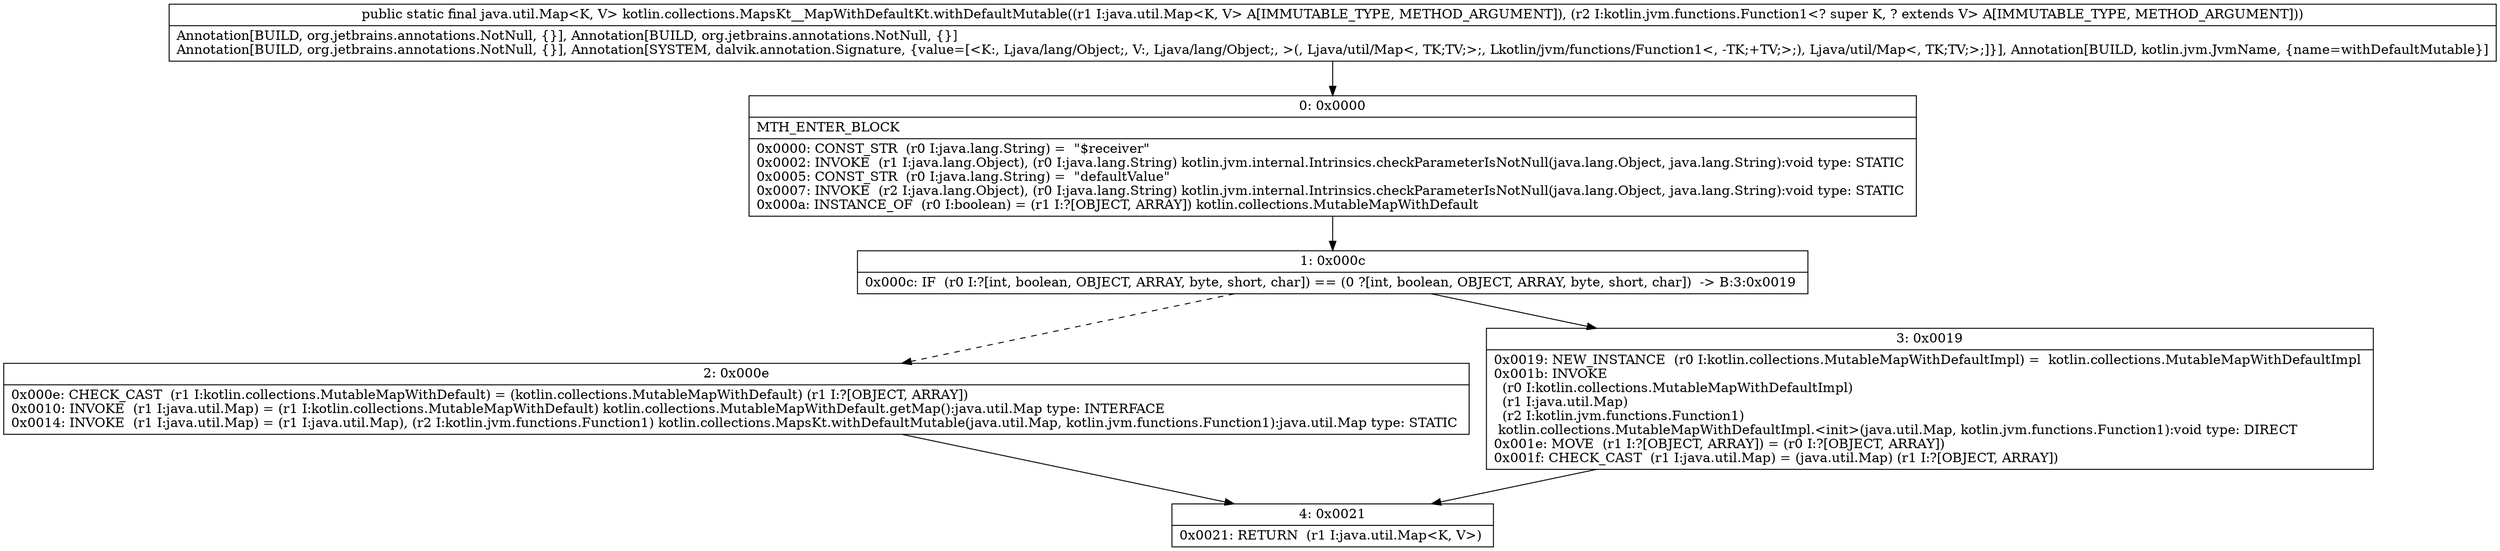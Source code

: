 digraph "CFG forkotlin.collections.MapsKt__MapWithDefaultKt.withDefaultMutable(Ljava\/util\/Map;Lkotlin\/jvm\/functions\/Function1;)Ljava\/util\/Map;" {
Node_0 [shape=record,label="{0\:\ 0x0000|MTH_ENTER_BLOCK\l|0x0000: CONST_STR  (r0 I:java.lang.String) =  \"$receiver\" \l0x0002: INVOKE  (r1 I:java.lang.Object), (r0 I:java.lang.String) kotlin.jvm.internal.Intrinsics.checkParameterIsNotNull(java.lang.Object, java.lang.String):void type: STATIC \l0x0005: CONST_STR  (r0 I:java.lang.String) =  \"defaultValue\" \l0x0007: INVOKE  (r2 I:java.lang.Object), (r0 I:java.lang.String) kotlin.jvm.internal.Intrinsics.checkParameterIsNotNull(java.lang.Object, java.lang.String):void type: STATIC \l0x000a: INSTANCE_OF  (r0 I:boolean) = (r1 I:?[OBJECT, ARRAY]) kotlin.collections.MutableMapWithDefault \l}"];
Node_1 [shape=record,label="{1\:\ 0x000c|0x000c: IF  (r0 I:?[int, boolean, OBJECT, ARRAY, byte, short, char]) == (0 ?[int, boolean, OBJECT, ARRAY, byte, short, char])  \-\> B:3:0x0019 \l}"];
Node_2 [shape=record,label="{2\:\ 0x000e|0x000e: CHECK_CAST  (r1 I:kotlin.collections.MutableMapWithDefault) = (kotlin.collections.MutableMapWithDefault) (r1 I:?[OBJECT, ARRAY]) \l0x0010: INVOKE  (r1 I:java.util.Map) = (r1 I:kotlin.collections.MutableMapWithDefault) kotlin.collections.MutableMapWithDefault.getMap():java.util.Map type: INTERFACE \l0x0014: INVOKE  (r1 I:java.util.Map) = (r1 I:java.util.Map), (r2 I:kotlin.jvm.functions.Function1) kotlin.collections.MapsKt.withDefaultMutable(java.util.Map, kotlin.jvm.functions.Function1):java.util.Map type: STATIC \l}"];
Node_3 [shape=record,label="{3\:\ 0x0019|0x0019: NEW_INSTANCE  (r0 I:kotlin.collections.MutableMapWithDefaultImpl) =  kotlin.collections.MutableMapWithDefaultImpl \l0x001b: INVOKE  \l  (r0 I:kotlin.collections.MutableMapWithDefaultImpl)\l  (r1 I:java.util.Map)\l  (r2 I:kotlin.jvm.functions.Function1)\l kotlin.collections.MutableMapWithDefaultImpl.\<init\>(java.util.Map, kotlin.jvm.functions.Function1):void type: DIRECT \l0x001e: MOVE  (r1 I:?[OBJECT, ARRAY]) = (r0 I:?[OBJECT, ARRAY]) \l0x001f: CHECK_CAST  (r1 I:java.util.Map) = (java.util.Map) (r1 I:?[OBJECT, ARRAY]) \l}"];
Node_4 [shape=record,label="{4\:\ 0x0021|0x0021: RETURN  (r1 I:java.util.Map\<K, V\>) \l}"];
MethodNode[shape=record,label="{public static final java.util.Map\<K, V\> kotlin.collections.MapsKt__MapWithDefaultKt.withDefaultMutable((r1 I:java.util.Map\<K, V\> A[IMMUTABLE_TYPE, METHOD_ARGUMENT]), (r2 I:kotlin.jvm.functions.Function1\<? super K, ? extends V\> A[IMMUTABLE_TYPE, METHOD_ARGUMENT]))  | Annotation[BUILD, org.jetbrains.annotations.NotNull, \{\}], Annotation[BUILD, org.jetbrains.annotations.NotNull, \{\}]\lAnnotation[BUILD, org.jetbrains.annotations.NotNull, \{\}], Annotation[SYSTEM, dalvik.annotation.Signature, \{value=[\<K:, Ljava\/lang\/Object;, V:, Ljava\/lang\/Object;, \>(, Ljava\/util\/Map\<, TK;TV;\>;, Lkotlin\/jvm\/functions\/Function1\<, \-TK;+TV;\>;), Ljava\/util\/Map\<, TK;TV;\>;]\}], Annotation[BUILD, kotlin.jvm.JvmName, \{name=withDefaultMutable\}]\l}"];
MethodNode -> Node_0;
Node_0 -> Node_1;
Node_1 -> Node_2[style=dashed];
Node_1 -> Node_3;
Node_2 -> Node_4;
Node_3 -> Node_4;
}

